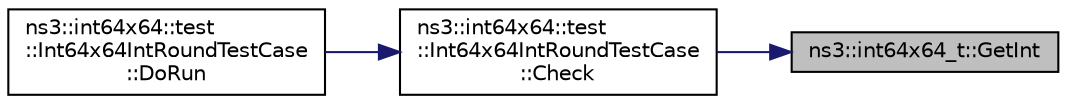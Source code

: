 digraph "ns3::int64x64_t::GetInt"
{
 // LATEX_PDF_SIZE
  edge [fontname="Helvetica",fontsize="10",labelfontname="Helvetica",labelfontsize="10"];
  node [fontname="Helvetica",fontsize="10",shape=record];
  rankdir="RL";
  Node1 [label="ns3::int64x64_t::GetInt",height=0.2,width=0.4,color="black", fillcolor="grey75", style="filled", fontcolor="black",tooltip="Truncate to an integer."];
  Node1 -> Node2 [dir="back",color="midnightblue",fontsize="10",style="solid",fontname="Helvetica"];
  Node2 [label="ns3::int64x64::test\l::Int64x64IntRoundTestCase\l::Check",height=0.2,width=0.4,color="black", fillcolor="white", style="filled",URL="$classns3_1_1int64x64_1_1test_1_1_int64x64_int_round_test_case.html#aca8c8a39b74d7608748cf1f0ec245b1b",tooltip=" "];
  Node2 -> Node3 [dir="back",color="midnightblue",fontsize="10",style="solid",fontname="Helvetica"];
  Node3 [label="ns3::int64x64::test\l::Int64x64IntRoundTestCase\l::DoRun",height=0.2,width=0.4,color="black", fillcolor="white", style="filled",URL="$classns3_1_1int64x64_1_1test_1_1_int64x64_int_round_test_case.html#a69407126530f7e9276796d7b76fa545c",tooltip="Implementation to actually run this TestCase."];
}
